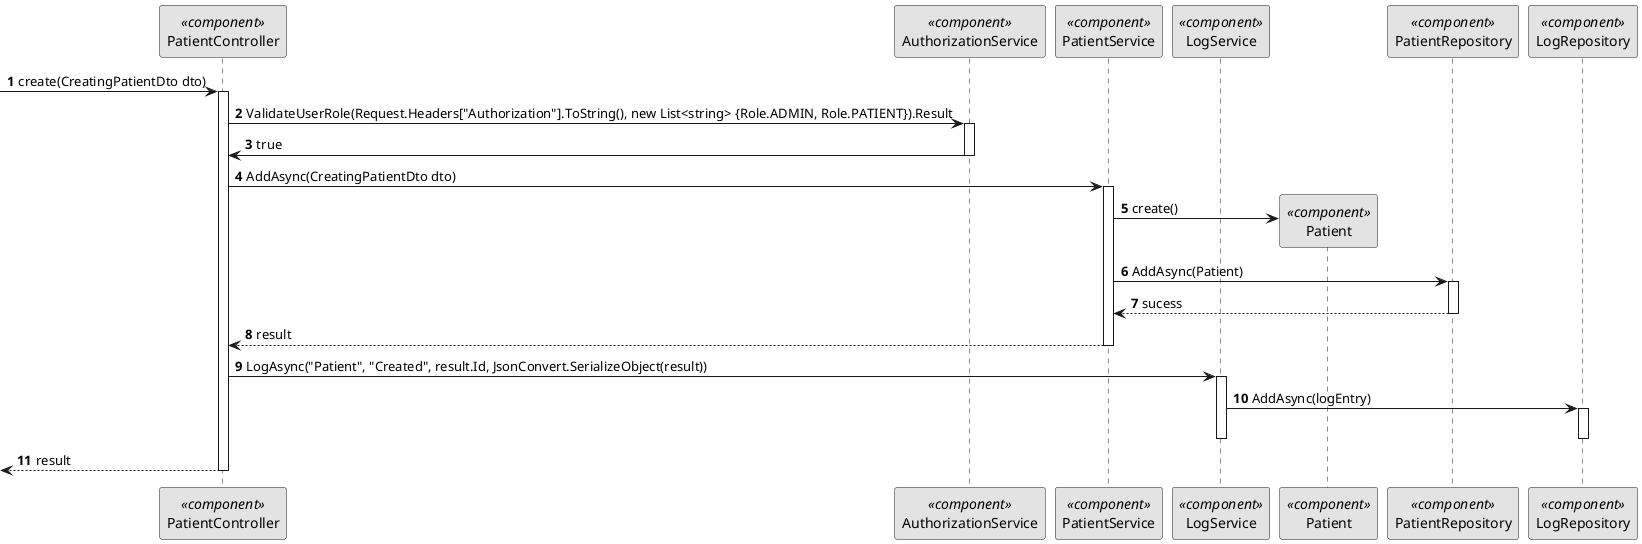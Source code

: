 @startuml 5.1.1
skinparam monochrome true
skinparam packageStyle rectangle
skinparam shadowing false

autonumber

participant "PatientController" as CTRL <<component>>
participant "AuthorizationService" as ASERV <<component>>
participant "PatientService" as SERV <<component>>
participant "LogService" as LSERV <<component>>
'participant "GmailService" as GSERV <<component>>
participant "Patient" as DOM <<component>>
participant "PatientRepository" as REPO <<component>>
participant "LogRepository" as LREPO <<component>>



-> CTRL: create(CreatingPatientDto dto)
'fullName,email, phone, gender, dateOfBirth, userEmail
activate CTRL
CTRL -> ASERV: ValidateUserRole(Request.Headers["Authorization"].ToString(), new List<string> {Role.ADMIN, Role.PATIENT}).Result
activate ASERV
ASERV -> CTRL : true
deactivate ASERV
CTRL -> SERV: AddAsync(CreatingPatientDto dto)
activate SERV
SERV -> DOM**: create()
SERV -> REPO: AddAsync(Patient)
activate REPO
REPO --> SERV: sucess
deactivate REPO
SERV --> CTRL: result
deactivate SERV
CTRL -> LSERV: LogAsync("Patient", "Created", result.Id, JsonConvert.SerializeObject(result))
activate LSERV
LSERV -> LREPO : AddAsync(logEntry)
activate LREPO
deactivate LREPO
deactivate LSERV
<-- CTRL: result
deactivate CTRL




@enduml